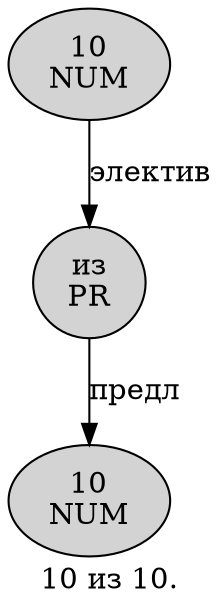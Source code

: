 digraph SENTENCE_1525 {
	graph [label="10 из 10."]
	node [style=filled]
		0 [label="10
NUM" color="" fillcolor=lightgray penwidth=1 shape=ellipse]
		1 [label="из
PR" color="" fillcolor=lightgray penwidth=1 shape=ellipse]
		2 [label="10
NUM" color="" fillcolor=lightgray penwidth=1 shape=ellipse]
			0 -> 1 [label="электив"]
			1 -> 2 [label="предл"]
}